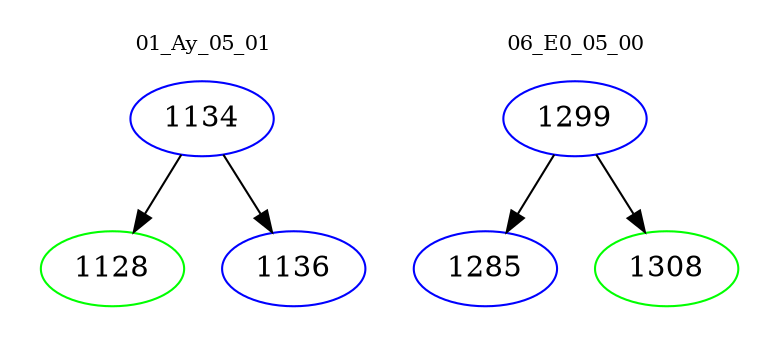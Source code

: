 digraph{
subgraph cluster_0 {
color = white
label = "01_Ay_05_01";
fontsize=10;
T0_1134 [label="1134", color="blue"]
T0_1134 -> T0_1128 [color="black"]
T0_1128 [label="1128", color="green"]
T0_1134 -> T0_1136 [color="black"]
T0_1136 [label="1136", color="blue"]
}
subgraph cluster_1 {
color = white
label = "06_E0_05_00";
fontsize=10;
T1_1299 [label="1299", color="blue"]
T1_1299 -> T1_1285 [color="black"]
T1_1285 [label="1285", color="blue"]
T1_1299 -> T1_1308 [color="black"]
T1_1308 [label="1308", color="green"]
}
}
